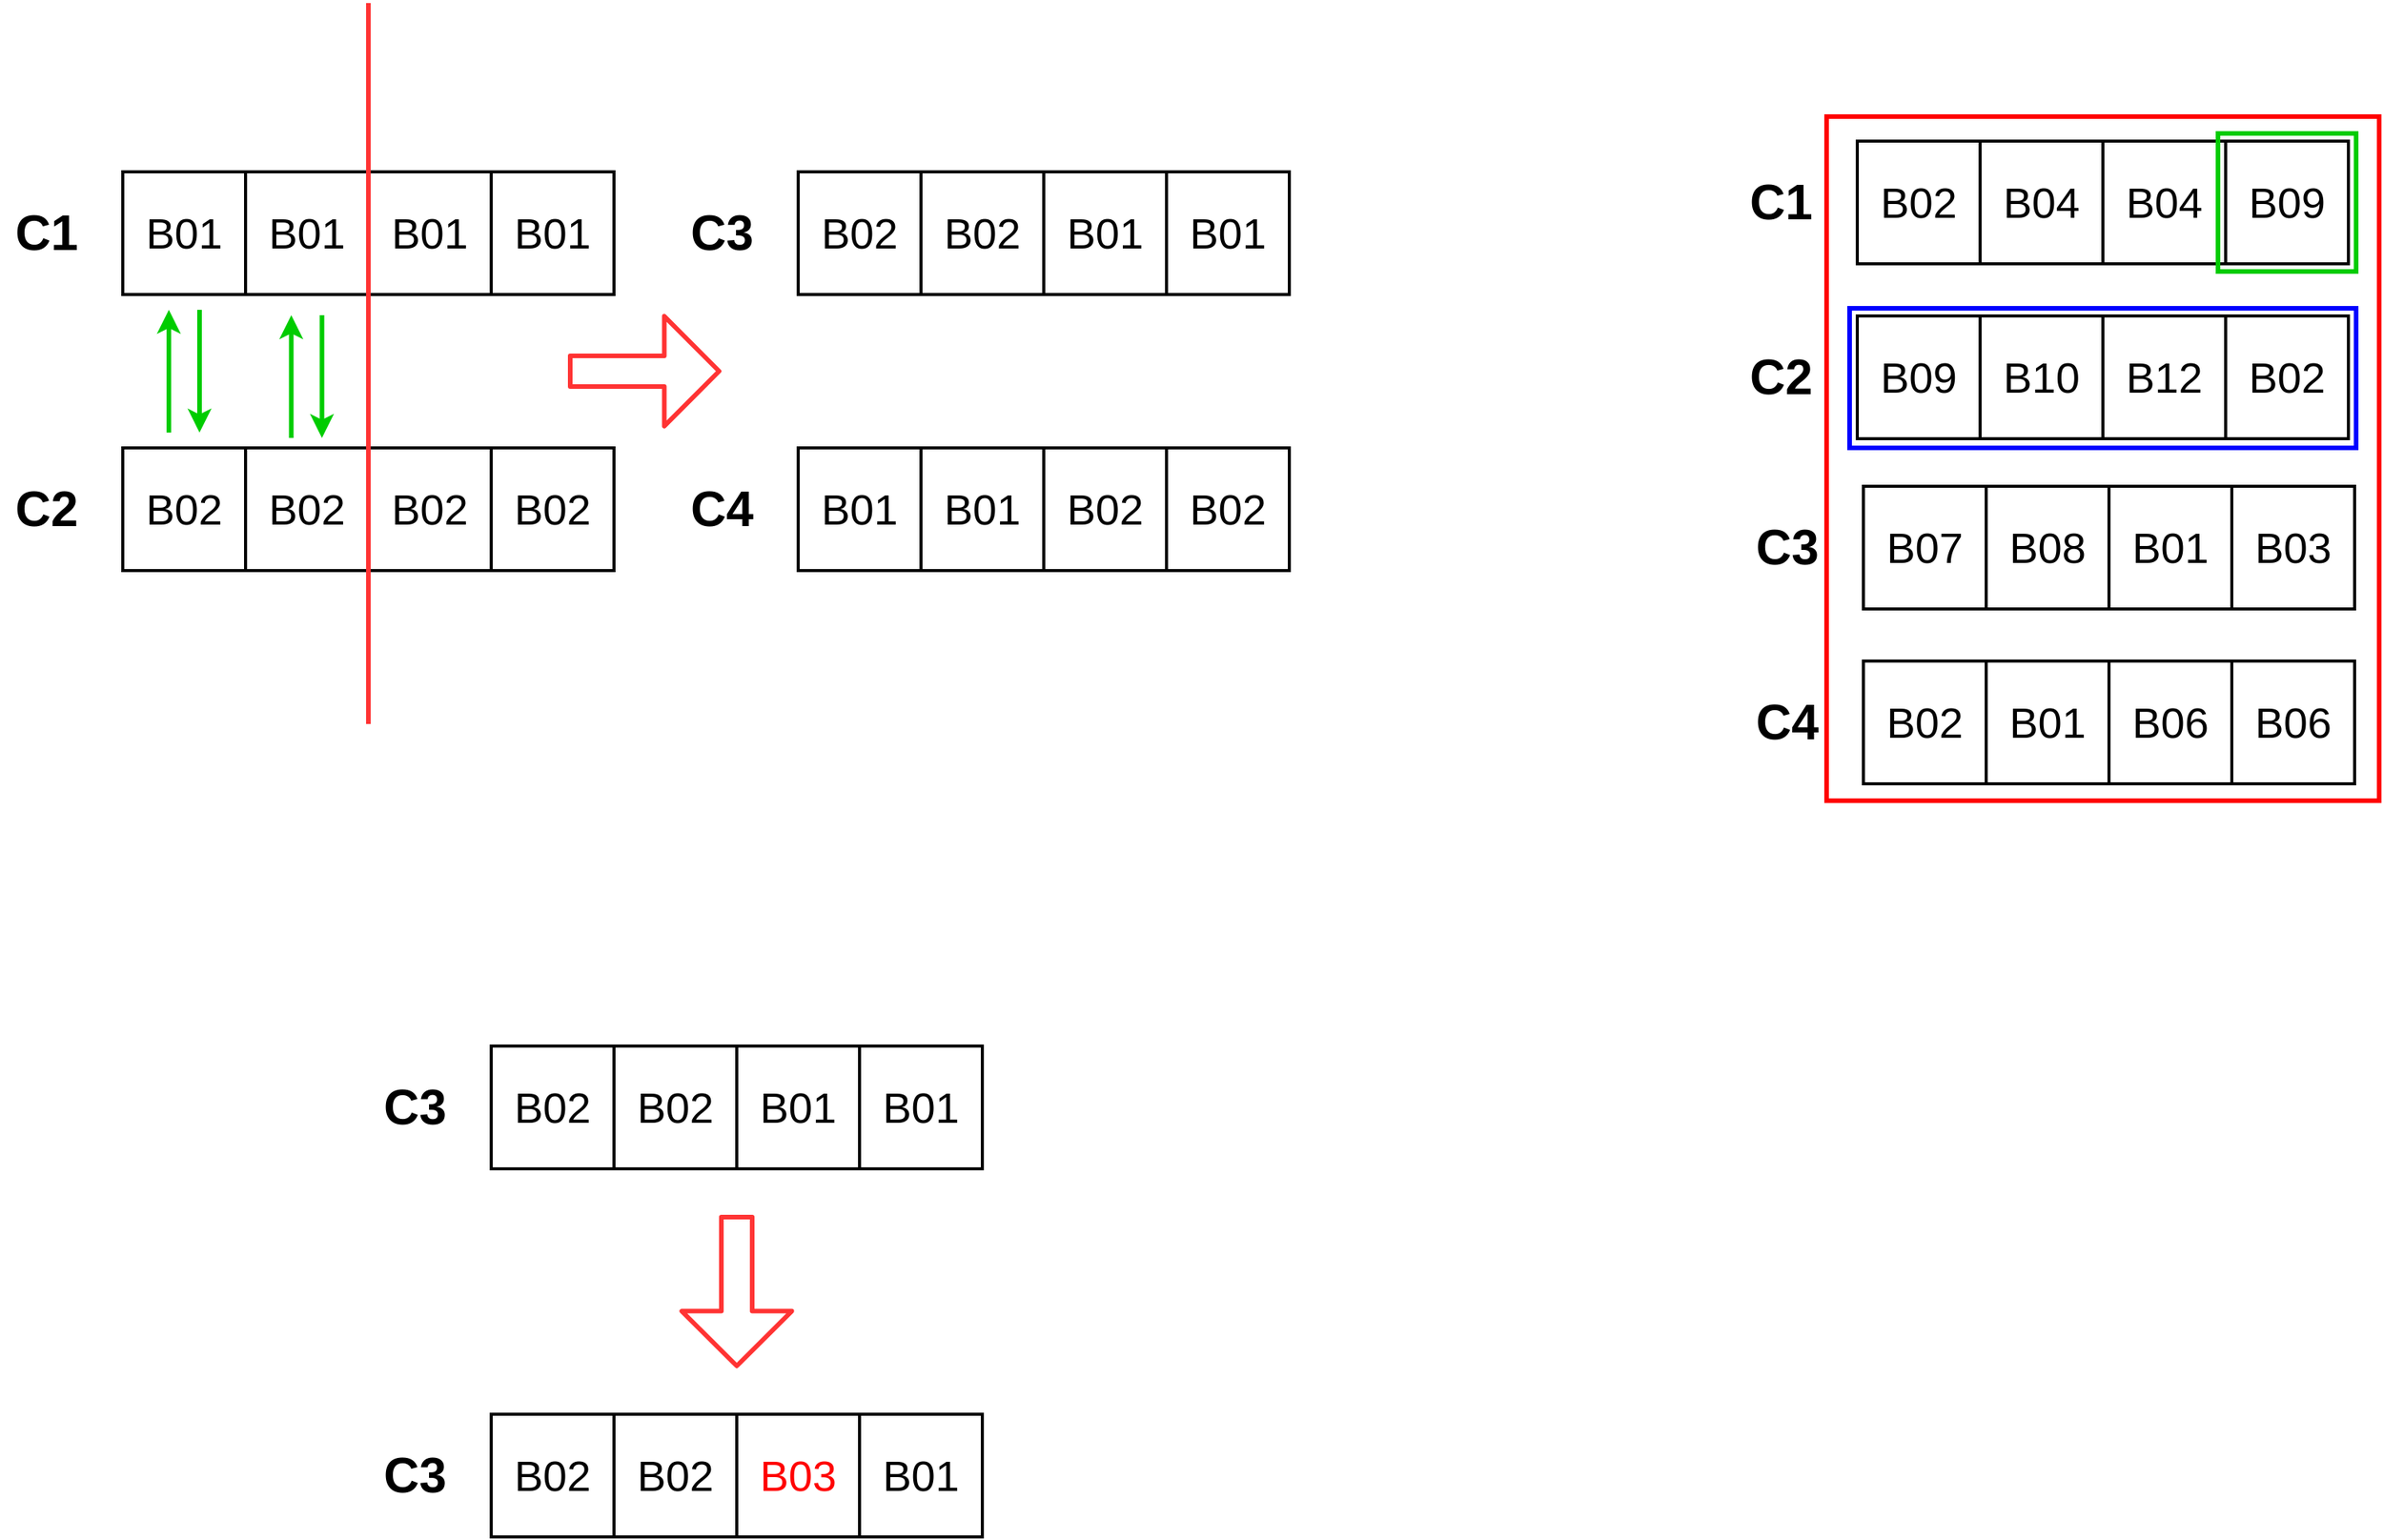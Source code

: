 <mxfile version="13.9.9" type="device"><diagram id="wOXQINuOrq5iwcSfP5kn" name="Page-1"><mxGraphModel dx="2031" dy="1174" grid="1" gridSize="10" guides="1" tooltips="1" connect="1" arrows="1" fold="1" page="1" pageScale="1" pageWidth="1169" pageHeight="827" math="0" shadow="0"><root><mxCell id="0"/><mxCell id="1" parent="0"/><mxCell id="e9jvIlViWnDhvqRr7uM3-1" value="&lt;font style=&quot;font-size: 28px&quot;&gt;B01&lt;/font&gt;" style="whiteSpace=wrap;html=1;aspect=fixed;strokeWidth=2;" vertex="1" parent="1"><mxGeometry x="500" y="320" width="80" height="80" as="geometry"/></mxCell><mxCell id="e9jvIlViWnDhvqRr7uM3-2" value="&lt;font style=&quot;font-size: 28px&quot;&gt;B01&lt;/font&gt;" style="whiteSpace=wrap;html=1;aspect=fixed;strokeWidth=2;" vertex="1" parent="1"><mxGeometry x="580" y="320" width="80" height="80" as="geometry"/></mxCell><mxCell id="e9jvIlViWnDhvqRr7uM3-3" value="&lt;font style=&quot;font-size: 28px&quot;&gt;B01&lt;/font&gt;" style="whiteSpace=wrap;html=1;aspect=fixed;strokeWidth=2;" vertex="1" parent="1"><mxGeometry x="660" y="320" width="80" height="80" as="geometry"/></mxCell><mxCell id="e9jvIlViWnDhvqRr7uM3-4" value="&lt;font style=&quot;font-size: 28px&quot;&gt;B01&lt;/font&gt;" style="whiteSpace=wrap;html=1;aspect=fixed;strokeWidth=2;" vertex="1" parent="1"><mxGeometry x="740" y="320" width="80" height="80" as="geometry"/></mxCell><mxCell id="e9jvIlViWnDhvqRr7uM3-5" value="&lt;font style=&quot;font-size: 28px&quot;&gt;B02&lt;/font&gt;" style="whiteSpace=wrap;html=1;aspect=fixed;strokeWidth=2;" vertex="1" parent="1"><mxGeometry x="500" y="500" width="80" height="80" as="geometry"/></mxCell><mxCell id="e9jvIlViWnDhvqRr7uM3-6" value="&lt;font style=&quot;font-size: 28px&quot;&gt;B02&lt;/font&gt;" style="whiteSpace=wrap;html=1;aspect=fixed;strokeWidth=2;" vertex="1" parent="1"><mxGeometry x="580" y="500" width="80" height="80" as="geometry"/></mxCell><mxCell id="e9jvIlViWnDhvqRr7uM3-7" value="&lt;font style=&quot;font-size: 28px&quot;&gt;B02&lt;/font&gt;" style="whiteSpace=wrap;html=1;aspect=fixed;strokeWidth=2;" vertex="1" parent="1"><mxGeometry x="660" y="500" width="80" height="80" as="geometry"/></mxCell><mxCell id="e9jvIlViWnDhvqRr7uM3-8" value="&lt;font style=&quot;font-size: 28px&quot;&gt;B02&lt;/font&gt;" style="whiteSpace=wrap;html=1;aspect=fixed;strokeWidth=2;" vertex="1" parent="1"><mxGeometry x="740" y="500" width="80" height="80" as="geometry"/></mxCell><mxCell id="e9jvIlViWnDhvqRr7uM3-9" value="&lt;font style=&quot;font-size: 28px&quot;&gt;B02&lt;/font&gt;" style="whiteSpace=wrap;html=1;aspect=fixed;strokeWidth=2;" vertex="1" parent="1"><mxGeometry x="940" y="320" width="80" height="80" as="geometry"/></mxCell><mxCell id="e9jvIlViWnDhvqRr7uM3-10" value="&lt;font style=&quot;font-size: 28px&quot;&gt;B02&lt;/font&gt;" style="whiteSpace=wrap;html=1;aspect=fixed;strokeWidth=2;" vertex="1" parent="1"><mxGeometry x="1020" y="320" width="80" height="80" as="geometry"/></mxCell><mxCell id="e9jvIlViWnDhvqRr7uM3-11" value="&lt;font style=&quot;font-size: 28px&quot;&gt;B01&lt;/font&gt;" style="whiteSpace=wrap;html=1;aspect=fixed;strokeWidth=2;" vertex="1" parent="1"><mxGeometry x="1100" y="320" width="80" height="80" as="geometry"/></mxCell><mxCell id="e9jvIlViWnDhvqRr7uM3-12" value="&lt;font style=&quot;font-size: 28px&quot;&gt;B01&lt;/font&gt;" style="whiteSpace=wrap;html=1;aspect=fixed;strokeWidth=2;" vertex="1" parent="1"><mxGeometry x="1180" y="320" width="80" height="80" as="geometry"/></mxCell><mxCell id="e9jvIlViWnDhvqRr7uM3-13" value="&lt;font style=&quot;font-size: 28px&quot;&gt;B01&lt;/font&gt;" style="whiteSpace=wrap;html=1;aspect=fixed;strokeWidth=2;" vertex="1" parent="1"><mxGeometry x="940" y="500" width="80" height="80" as="geometry"/></mxCell><mxCell id="e9jvIlViWnDhvqRr7uM3-14" value="&lt;font style=&quot;font-size: 28px&quot;&gt;B01&lt;/font&gt;" style="whiteSpace=wrap;html=1;aspect=fixed;strokeWidth=2;" vertex="1" parent="1"><mxGeometry x="1020" y="500" width="80" height="80" as="geometry"/></mxCell><mxCell id="e9jvIlViWnDhvqRr7uM3-15" value="&lt;font style=&quot;font-size: 28px&quot;&gt;B02&lt;/font&gt;" style="whiteSpace=wrap;html=1;aspect=fixed;strokeWidth=2;" vertex="1" parent="1"><mxGeometry x="1100" y="500" width="80" height="80" as="geometry"/></mxCell><mxCell id="e9jvIlViWnDhvqRr7uM3-16" value="&lt;font style=&quot;font-size: 28px&quot;&gt;B02&lt;/font&gt;" style="whiteSpace=wrap;html=1;aspect=fixed;strokeWidth=2;" vertex="1" parent="1"><mxGeometry x="1180" y="500" width="80" height="80" as="geometry"/></mxCell><mxCell id="e9jvIlViWnDhvqRr7uM3-17" value="" style="endArrow=none;html=1;strokeWidth=3;strokeColor=#FF3333;" edge="1" parent="1"><mxGeometry width="50" height="50" relative="1" as="geometry"><mxPoint x="660" y="680" as="sourcePoint"/><mxPoint x="660" y="210" as="targetPoint"/></mxGeometry></mxCell><mxCell id="e9jvIlViWnDhvqRr7uM3-18" value="" style="endArrow=classic;html=1;strokeWidth=3;strokeColor=#00CC00;" edge="1" parent="1"><mxGeometry width="50" height="50" relative="1" as="geometry"><mxPoint x="530" y="490" as="sourcePoint"/><mxPoint x="530" y="410" as="targetPoint"/></mxGeometry></mxCell><mxCell id="e9jvIlViWnDhvqRr7uM3-19" value="" style="endArrow=classic;html=1;strokeWidth=3;strokeColor=#00CC00;" edge="1" parent="1"><mxGeometry width="50" height="50" relative="1" as="geometry"><mxPoint x="550" y="410" as="sourcePoint"/><mxPoint x="550" y="490" as="targetPoint"/></mxGeometry></mxCell><mxCell id="e9jvIlViWnDhvqRr7uM3-20" value="" style="endArrow=classic;html=1;strokeWidth=3;strokeColor=#00CC00;" edge="1" parent="1"><mxGeometry width="50" height="50" relative="1" as="geometry"><mxPoint x="609.76" y="493.5" as="sourcePoint"/><mxPoint x="609.76" y="413.5" as="targetPoint"/></mxGeometry></mxCell><mxCell id="e9jvIlViWnDhvqRr7uM3-21" value="" style="endArrow=classic;html=1;strokeWidth=3;strokeColor=#00CC00;" edge="1" parent="1"><mxGeometry width="50" height="50" relative="1" as="geometry"><mxPoint x="629.76" y="413.5" as="sourcePoint"/><mxPoint x="629.76" y="493.5" as="targetPoint"/></mxGeometry></mxCell><mxCell id="e9jvIlViWnDhvqRr7uM3-22" value="" style="shape=flexArrow;endArrow=classic;html=1;strokeWidth=3;endWidth=48.571;endSize=10.905;width=18.095;strokeColor=#FF3333;" edge="1" parent="1"><mxGeometry width="50" height="50" relative="1" as="geometry"><mxPoint x="790" y="450" as="sourcePoint"/><mxPoint x="890" y="450" as="targetPoint"/></mxGeometry></mxCell><mxCell id="e9jvIlViWnDhvqRr7uM3-23" value="&lt;font style=&quot;font-size: 32px&quot;&gt;&lt;b&gt;C1&lt;/b&gt;&lt;/font&gt;" style="text;html=1;align=center;verticalAlign=middle;resizable=0;points=[];autosize=1;" vertex="1" parent="1"><mxGeometry x="420" y="345" width="60" height="30" as="geometry"/></mxCell><mxCell id="e9jvIlViWnDhvqRr7uM3-24" value="&lt;font style=&quot;font-size: 32px&quot;&gt;&lt;b&gt;C2&lt;/b&gt;&lt;/font&gt;" style="text;html=1;align=center;verticalAlign=middle;resizable=0;points=[];autosize=1;" vertex="1" parent="1"><mxGeometry x="420" y="525" width="60" height="30" as="geometry"/></mxCell><mxCell id="e9jvIlViWnDhvqRr7uM3-25" value="&lt;font style=&quot;font-size: 32px&quot;&gt;&lt;b&gt;C3&lt;/b&gt;&lt;/font&gt;" style="text;html=1;align=center;verticalAlign=middle;resizable=0;points=[];autosize=1;" vertex="1" parent="1"><mxGeometry x="860" y="345" width="60" height="30" as="geometry"/></mxCell><mxCell id="e9jvIlViWnDhvqRr7uM3-26" value="&lt;font style=&quot;font-size: 32px&quot;&gt;&lt;b&gt;C4&lt;/b&gt;&lt;/font&gt;" style="text;html=1;align=center;verticalAlign=middle;resizable=0;points=[];autosize=1;" vertex="1" parent="1"><mxGeometry x="860" y="525" width="60" height="30" as="geometry"/></mxCell><mxCell id="e9jvIlViWnDhvqRr7uM3-27" value="&lt;font style=&quot;font-size: 28px&quot;&gt;B02&lt;/font&gt;" style="whiteSpace=wrap;html=1;aspect=fixed;strokeWidth=2;" vertex="1" parent="1"><mxGeometry x="740" y="890" width="80" height="80" as="geometry"/></mxCell><mxCell id="e9jvIlViWnDhvqRr7uM3-28" value="&lt;font style=&quot;font-size: 28px&quot;&gt;B02&lt;/font&gt;" style="whiteSpace=wrap;html=1;aspect=fixed;strokeWidth=2;" vertex="1" parent="1"><mxGeometry x="820" y="890" width="80" height="80" as="geometry"/></mxCell><mxCell id="e9jvIlViWnDhvqRr7uM3-29" value="&lt;font style=&quot;font-size: 28px&quot;&gt;B01&lt;/font&gt;" style="whiteSpace=wrap;html=1;aspect=fixed;strokeWidth=2;" vertex="1" parent="1"><mxGeometry x="900" y="890" width="80" height="80" as="geometry"/></mxCell><mxCell id="e9jvIlViWnDhvqRr7uM3-30" value="&lt;font style=&quot;font-size: 28px&quot;&gt;B01&lt;/font&gt;" style="whiteSpace=wrap;html=1;aspect=fixed;strokeWidth=2;" vertex="1" parent="1"><mxGeometry x="980" y="890" width="80" height="80" as="geometry"/></mxCell><mxCell id="e9jvIlViWnDhvqRr7uM3-31" value="&lt;font style=&quot;font-size: 32px&quot;&gt;&lt;b&gt;C3&lt;/b&gt;&lt;/font&gt;" style="text;html=1;align=center;verticalAlign=middle;resizable=0;points=[];autosize=1;" vertex="1" parent="1"><mxGeometry x="660" y="915" width="60" height="30" as="geometry"/></mxCell><mxCell id="e9jvIlViWnDhvqRr7uM3-32" value="" style="shape=flexArrow;endArrow=classic;html=1;strokeWidth=3;endWidth=48.571;endSize=10.905;width=18.095;strokeColor=#FF3333;" edge="1" parent="1"><mxGeometry width="50" height="50" relative="1" as="geometry"><mxPoint x="900.0" y="1000" as="sourcePoint"/><mxPoint x="900" y="1100" as="targetPoint"/></mxGeometry></mxCell><mxCell id="e9jvIlViWnDhvqRr7uM3-33" value="&lt;font style=&quot;font-size: 28px&quot;&gt;B02&lt;/font&gt;" style="whiteSpace=wrap;html=1;aspect=fixed;strokeWidth=2;" vertex="1" parent="1"><mxGeometry x="740" y="1130" width="80" height="80" as="geometry"/></mxCell><mxCell id="e9jvIlViWnDhvqRr7uM3-34" value="&lt;font style=&quot;font-size: 28px&quot;&gt;B02&lt;/font&gt;" style="whiteSpace=wrap;html=1;aspect=fixed;strokeWidth=2;" vertex="1" parent="1"><mxGeometry x="820" y="1130" width="80" height="80" as="geometry"/></mxCell><mxCell id="e9jvIlViWnDhvqRr7uM3-35" value="&lt;font style=&quot;font-size: 28px&quot; color=&quot;#ff0000&quot;&gt;B03&lt;/font&gt;" style="whiteSpace=wrap;html=1;aspect=fixed;strokeWidth=2;" vertex="1" parent="1"><mxGeometry x="900" y="1130" width="80" height="80" as="geometry"/></mxCell><mxCell id="e9jvIlViWnDhvqRr7uM3-36" value="&lt;font style=&quot;font-size: 28px&quot;&gt;B01&lt;/font&gt;" style="whiteSpace=wrap;html=1;aspect=fixed;strokeWidth=2;" vertex="1" parent="1"><mxGeometry x="980" y="1130" width="80" height="80" as="geometry"/></mxCell><mxCell id="e9jvIlViWnDhvqRr7uM3-37" value="&lt;font style=&quot;font-size: 32px&quot;&gt;&lt;b&gt;C3&lt;/b&gt;&lt;/font&gt;" style="text;html=1;align=center;verticalAlign=middle;resizable=0;points=[];autosize=1;" vertex="1" parent="1"><mxGeometry x="660" y="1155" width="60" height="30" as="geometry"/></mxCell><mxCell id="e9jvIlViWnDhvqRr7uM3-38" value="&lt;font style=&quot;font-size: 28px&quot;&gt;B02&lt;/font&gt;" style="whiteSpace=wrap;html=1;aspect=fixed;strokeWidth=2;" vertex="1" parent="1"><mxGeometry x="1630" y="300" width="80" height="80" as="geometry"/></mxCell><mxCell id="e9jvIlViWnDhvqRr7uM3-39" value="&lt;font style=&quot;font-size: 28px&quot;&gt;B04&lt;/font&gt;" style="whiteSpace=wrap;html=1;aspect=fixed;strokeWidth=2;" vertex="1" parent="1"><mxGeometry x="1710" y="300" width="80" height="80" as="geometry"/></mxCell><mxCell id="e9jvIlViWnDhvqRr7uM3-40" value="&lt;font style=&quot;font-size: 28px&quot;&gt;B04&lt;/font&gt;" style="whiteSpace=wrap;html=1;aspect=fixed;strokeWidth=2;" vertex="1" parent="1"><mxGeometry x="1790" y="300" width="80" height="80" as="geometry"/></mxCell><mxCell id="e9jvIlViWnDhvqRr7uM3-41" value="&lt;font style=&quot;font-size: 28px&quot;&gt;B09&lt;/font&gt;" style="whiteSpace=wrap;html=1;aspect=fixed;strokeWidth=2;" vertex="1" parent="1"><mxGeometry x="1870" y="300" width="80" height="80" as="geometry"/></mxCell><mxCell id="e9jvIlViWnDhvqRr7uM3-42" value="&lt;font style=&quot;font-size: 28px&quot;&gt;B09&lt;/font&gt;" style="whiteSpace=wrap;html=1;aspect=fixed;strokeWidth=2;" vertex="1" parent="1"><mxGeometry x="1630" y="414" width="80" height="80" as="geometry"/></mxCell><mxCell id="e9jvIlViWnDhvqRr7uM3-43" value="&lt;font style=&quot;font-size: 28px&quot;&gt;B10&lt;/font&gt;" style="whiteSpace=wrap;html=1;aspect=fixed;strokeWidth=2;" vertex="1" parent="1"><mxGeometry x="1710" y="414" width="80" height="80" as="geometry"/></mxCell><mxCell id="e9jvIlViWnDhvqRr7uM3-44" value="&lt;font style=&quot;font-size: 28px&quot;&gt;B12&lt;/font&gt;" style="whiteSpace=wrap;html=1;aspect=fixed;strokeWidth=2;" vertex="1" parent="1"><mxGeometry x="1790" y="414" width="80" height="80" as="geometry"/></mxCell><mxCell id="e9jvIlViWnDhvqRr7uM3-45" value="&lt;font style=&quot;font-size: 28px&quot;&gt;B02&lt;/font&gt;" style="whiteSpace=wrap;html=1;aspect=fixed;strokeWidth=2;" vertex="1" parent="1"><mxGeometry x="1870" y="414" width="80" height="80" as="geometry"/></mxCell><mxCell id="e9jvIlViWnDhvqRr7uM3-46" value="&lt;font style=&quot;font-size: 32px&quot;&gt;&lt;b&gt;C1&lt;/b&gt;&lt;/font&gt;" style="text;html=1;align=center;verticalAlign=middle;resizable=0;points=[];autosize=1;" vertex="1" parent="1"><mxGeometry x="1550" y="325" width="60" height="30" as="geometry"/></mxCell><mxCell id="e9jvIlViWnDhvqRr7uM3-47" value="&lt;font style=&quot;font-size: 32px&quot;&gt;&lt;b&gt;C2&lt;/b&gt;&lt;/font&gt;" style="text;html=1;align=center;verticalAlign=middle;resizable=0;points=[];autosize=1;" vertex="1" parent="1"><mxGeometry x="1550" y="439" width="60" height="30" as="geometry"/></mxCell><mxCell id="e9jvIlViWnDhvqRr7uM3-48" value="&lt;font style=&quot;font-size: 28px&quot;&gt;B07&lt;/font&gt;" style="whiteSpace=wrap;html=1;aspect=fixed;strokeWidth=2;" vertex="1" parent="1"><mxGeometry x="1634" y="525" width="80" height="80" as="geometry"/></mxCell><mxCell id="e9jvIlViWnDhvqRr7uM3-49" value="&lt;font style=&quot;font-size: 28px&quot;&gt;B08&lt;/font&gt;" style="whiteSpace=wrap;html=1;aspect=fixed;strokeWidth=2;" vertex="1" parent="1"><mxGeometry x="1714" y="525" width="80" height="80" as="geometry"/></mxCell><mxCell id="e9jvIlViWnDhvqRr7uM3-50" value="&lt;font style=&quot;font-size: 28px&quot;&gt;B01&lt;/font&gt;" style="whiteSpace=wrap;html=1;aspect=fixed;strokeWidth=2;" vertex="1" parent="1"><mxGeometry x="1794" y="525" width="80" height="80" as="geometry"/></mxCell><mxCell id="e9jvIlViWnDhvqRr7uM3-51" value="&lt;font style=&quot;font-size: 28px&quot;&gt;B03&lt;br&gt;&lt;/font&gt;" style="whiteSpace=wrap;html=1;aspect=fixed;strokeWidth=2;" vertex="1" parent="1"><mxGeometry x="1874" y="525" width="80" height="80" as="geometry"/></mxCell><mxCell id="e9jvIlViWnDhvqRr7uM3-52" value="&lt;font style=&quot;font-size: 28px&quot;&gt;B02&lt;/font&gt;" style="whiteSpace=wrap;html=1;aspect=fixed;strokeWidth=2;" vertex="1" parent="1"><mxGeometry x="1634" y="639" width="80" height="80" as="geometry"/></mxCell><mxCell id="e9jvIlViWnDhvqRr7uM3-53" value="&lt;font style=&quot;font-size: 28px&quot;&gt;B01&lt;/font&gt;" style="whiteSpace=wrap;html=1;aspect=fixed;strokeWidth=2;" vertex="1" parent="1"><mxGeometry x="1714" y="639" width="80" height="80" as="geometry"/></mxCell><mxCell id="e9jvIlViWnDhvqRr7uM3-54" value="&lt;font style=&quot;font-size: 28px&quot;&gt;B06&lt;/font&gt;" style="whiteSpace=wrap;html=1;aspect=fixed;strokeWidth=2;" vertex="1" parent="1"><mxGeometry x="1794" y="639" width="80" height="80" as="geometry"/></mxCell><mxCell id="e9jvIlViWnDhvqRr7uM3-55" value="&lt;font style=&quot;font-size: 28px&quot;&gt;B06&lt;/font&gt;" style="whiteSpace=wrap;html=1;aspect=fixed;strokeWidth=2;" vertex="1" parent="1"><mxGeometry x="1874" y="639" width="80" height="80" as="geometry"/></mxCell><mxCell id="e9jvIlViWnDhvqRr7uM3-56" value="&lt;font style=&quot;font-size: 32px&quot;&gt;&lt;b&gt;C3&lt;/b&gt;&lt;/font&gt;" style="text;html=1;align=center;verticalAlign=middle;resizable=0;points=[];autosize=1;" vertex="1" parent="1"><mxGeometry x="1554" y="550" width="60" height="30" as="geometry"/></mxCell><mxCell id="e9jvIlViWnDhvqRr7uM3-57" value="&lt;font style=&quot;font-size: 32px&quot;&gt;&lt;b&gt;C4&lt;/b&gt;&lt;/font&gt;" style="text;html=1;align=center;verticalAlign=middle;resizable=0;points=[];autosize=1;" vertex="1" parent="1"><mxGeometry x="1554" y="664" width="60" height="30" as="geometry"/></mxCell><mxCell id="e9jvIlViWnDhvqRr7uM3-58" value="" style="whiteSpace=wrap;html=1;aspect=fixed;strokeWidth=3;fillColor=none;strokeColor=#00CC00;" vertex="1" parent="1"><mxGeometry x="1865" y="295" width="90" height="90" as="geometry"/></mxCell><mxCell id="e9jvIlViWnDhvqRr7uM3-60" value="" style="rounded=0;whiteSpace=wrap;html=1;strokeWidth=3;fillColor=none;strokeColor=#0000FF;" vertex="1" parent="1"><mxGeometry x="1625" y="409" width="330" height="91" as="geometry"/></mxCell><mxCell id="e9jvIlViWnDhvqRr7uM3-61" value="" style="rounded=0;whiteSpace=wrap;html=1;strokeWidth=3;fillColor=none;strokeColor=#FF0000;" vertex="1" parent="1"><mxGeometry x="1610" y="284" width="360" height="446" as="geometry"/></mxCell></root></mxGraphModel></diagram></mxfile>